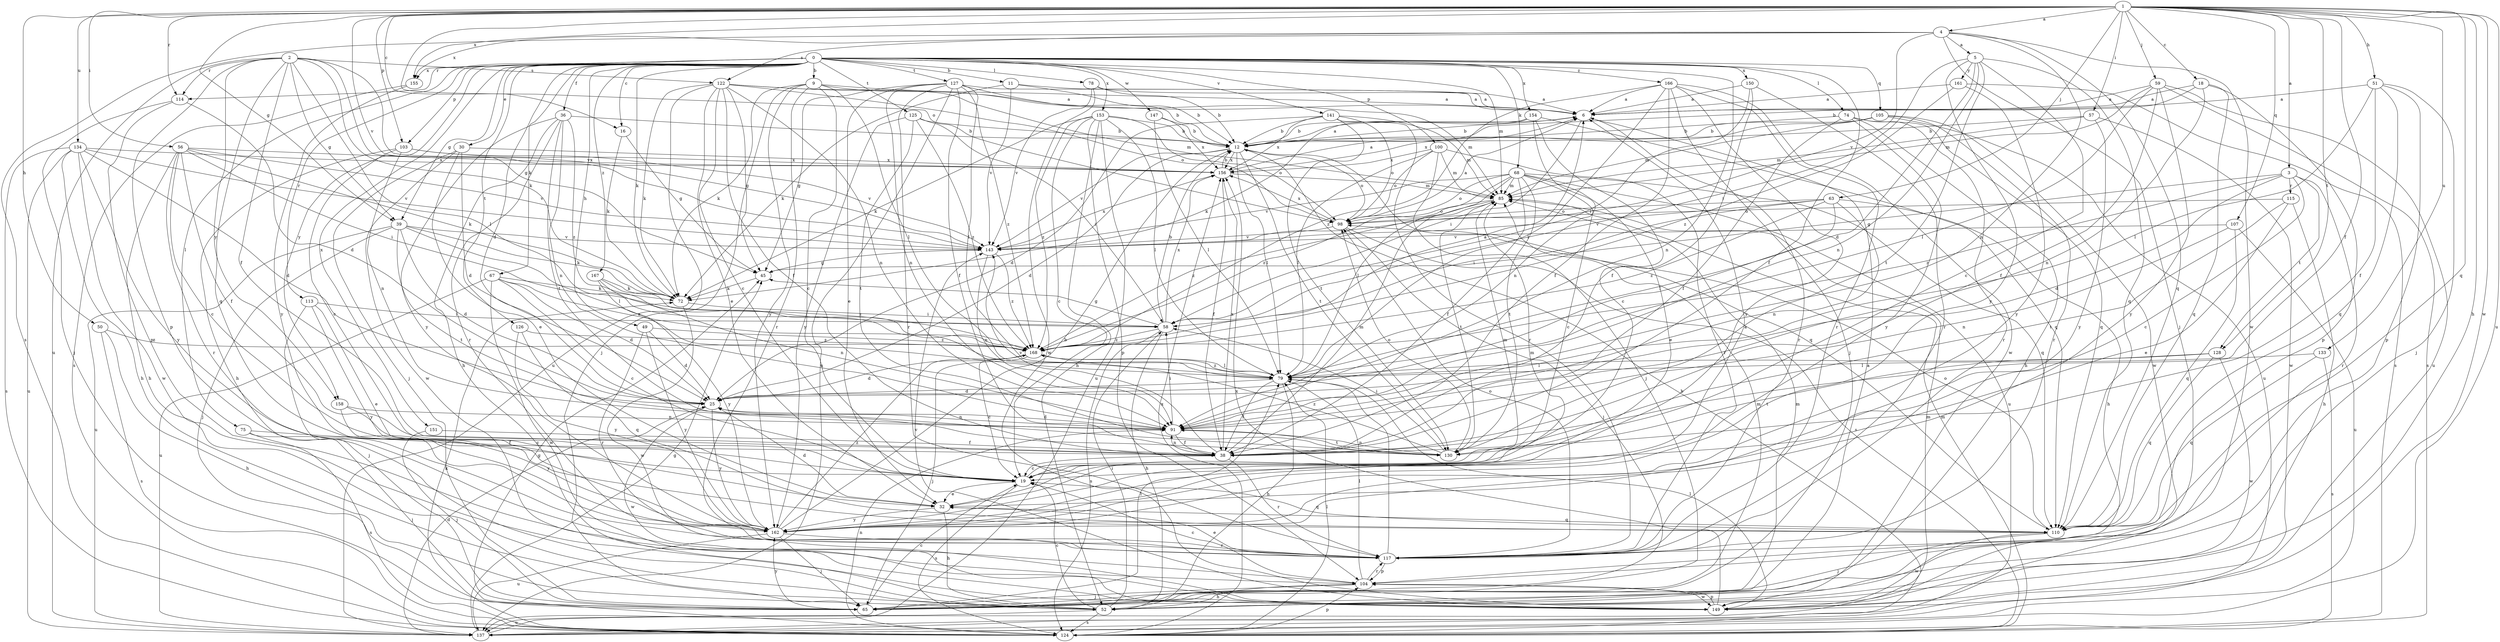 strict digraph  {
0;
1;
2;
3;
4;
5;
6;
9;
11;
12;
16;
18;
19;
25;
30;
32;
36;
38;
39;
45;
49;
50;
51;
52;
56;
57;
58;
59;
63;
65;
67;
68;
72;
74;
75;
78;
79;
85;
91;
98;
100;
103;
104;
105;
107;
110;
113;
114;
115;
117;
122;
124;
125;
126;
127;
128;
130;
133;
134;
137;
141;
143;
147;
149;
150;
151;
153;
154;
155;
156;
158;
161;
162;
166;
167;
168;
0 -> 9  [label=b];
0 -> 11  [label=b];
0 -> 16  [label=c];
0 -> 25  [label=d];
0 -> 30  [label=e];
0 -> 36  [label=f];
0 -> 38  [label=f];
0 -> 39  [label=g];
0 -> 49  [label=h];
0 -> 67  [label=k];
0 -> 68  [label=k];
0 -> 72  [label=k];
0 -> 74  [label=l];
0 -> 75  [label=l];
0 -> 78  [label=l];
0 -> 85  [label=m];
0 -> 91  [label=n];
0 -> 100  [label=p];
0 -> 103  [label=p];
0 -> 105  [label=q];
0 -> 113  [label=r];
0 -> 114  [label=r];
0 -> 125  [label=t];
0 -> 126  [label=t];
0 -> 127  [label=t];
0 -> 141  [label=v];
0 -> 147  [label=w];
0 -> 150  [label=x];
0 -> 151  [label=x];
0 -> 153  [label=x];
0 -> 154  [label=x];
0 -> 155  [label=x];
0 -> 158  [label=y];
0 -> 166  [label=z];
0 -> 167  [label=z];
1 -> 3  [label=a];
1 -> 4  [label=a];
1 -> 16  [label=c];
1 -> 18  [label=c];
1 -> 38  [label=f];
1 -> 39  [label=g];
1 -> 50  [label=h];
1 -> 51  [label=h];
1 -> 52  [label=h];
1 -> 56  [label=i];
1 -> 57  [label=i];
1 -> 59  [label=j];
1 -> 63  [label=j];
1 -> 98  [label=o];
1 -> 103  [label=p];
1 -> 107  [label=q];
1 -> 110  [label=q];
1 -> 114  [label=r];
1 -> 128  [label=t];
1 -> 133  [label=u];
1 -> 134  [label=u];
1 -> 137  [label=u];
1 -> 143  [label=v];
1 -> 149  [label=w];
1 -> 155  [label=x];
2 -> 38  [label=f];
2 -> 39  [label=g];
2 -> 45  [label=g];
2 -> 72  [label=k];
2 -> 79  [label=l];
2 -> 104  [label=p];
2 -> 110  [label=q];
2 -> 114  [label=r];
2 -> 122  [label=s];
2 -> 137  [label=u];
2 -> 143  [label=v];
2 -> 158  [label=y];
3 -> 19  [label=c];
3 -> 25  [label=d];
3 -> 45  [label=g];
3 -> 115  [label=r];
3 -> 117  [label=r];
3 -> 128  [label=t];
3 -> 168  [label=z];
4 -> 5  [label=a];
4 -> 65  [label=j];
4 -> 91  [label=n];
4 -> 110  [label=q];
4 -> 122  [label=s];
4 -> 124  [label=s];
4 -> 143  [label=v];
4 -> 149  [label=w];
4 -> 155  [label=x];
5 -> 19  [label=c];
5 -> 25  [label=d];
5 -> 58  [label=i];
5 -> 91  [label=n];
5 -> 110  [label=q];
5 -> 130  [label=t];
5 -> 161  [label=y];
5 -> 162  [label=y];
6 -> 12  [label=b];
6 -> 58  [label=i];
6 -> 117  [label=r];
9 -> 6  [label=a];
9 -> 19  [label=c];
9 -> 65  [label=j];
9 -> 72  [label=k];
9 -> 79  [label=l];
9 -> 85  [label=m];
9 -> 117  [label=r];
9 -> 162  [label=y];
11 -> 6  [label=a];
11 -> 12  [label=b];
11 -> 72  [label=k];
11 -> 143  [label=v];
12 -> 6  [label=a];
12 -> 25  [label=d];
12 -> 79  [label=l];
12 -> 98  [label=o];
12 -> 110  [label=q];
12 -> 130  [label=t];
12 -> 143  [label=v];
12 -> 156  [label=x];
16 -> 45  [label=g];
16 -> 72  [label=k];
18 -> 6  [label=a];
18 -> 12  [label=b];
18 -> 91  [label=n];
18 -> 104  [label=p];
18 -> 110  [label=q];
19 -> 32  [label=e];
19 -> 85  [label=m];
19 -> 110  [label=q];
19 -> 124  [label=s];
25 -> 91  [label=n];
25 -> 149  [label=w];
25 -> 162  [label=y];
30 -> 25  [label=d];
30 -> 32  [label=e];
30 -> 65  [label=j];
30 -> 149  [label=w];
30 -> 156  [label=x];
32 -> 25  [label=d];
32 -> 52  [label=h];
32 -> 85  [label=m];
32 -> 110  [label=q];
32 -> 162  [label=y];
36 -> 12  [label=b];
36 -> 52  [label=h];
36 -> 91  [label=n];
36 -> 117  [label=r];
36 -> 130  [label=t];
36 -> 162  [label=y];
36 -> 168  [label=z];
38 -> 19  [label=c];
38 -> 85  [label=m];
38 -> 91  [label=n];
38 -> 117  [label=r];
38 -> 143  [label=v];
38 -> 156  [label=x];
39 -> 25  [label=d];
39 -> 65  [label=j];
39 -> 72  [label=k];
39 -> 79  [label=l];
39 -> 130  [label=t];
39 -> 137  [label=u];
39 -> 143  [label=v];
45 -> 72  [label=k];
49 -> 25  [label=d];
49 -> 117  [label=r];
49 -> 162  [label=y];
49 -> 168  [label=z];
50 -> 52  [label=h];
50 -> 124  [label=s];
50 -> 168  [label=z];
51 -> 6  [label=a];
51 -> 38  [label=f];
51 -> 65  [label=j];
51 -> 79  [label=l];
51 -> 104  [label=p];
51 -> 110  [label=q];
52 -> 6  [label=a];
52 -> 19  [label=c];
52 -> 58  [label=i];
52 -> 85  [label=m];
52 -> 124  [label=s];
52 -> 137  [label=u];
56 -> 19  [label=c];
56 -> 38  [label=f];
56 -> 52  [label=h];
56 -> 58  [label=i];
56 -> 72  [label=k];
56 -> 117  [label=r];
56 -> 143  [label=v];
56 -> 156  [label=x];
57 -> 12  [label=b];
57 -> 85  [label=m];
57 -> 149  [label=w];
57 -> 162  [label=y];
58 -> 12  [label=b];
58 -> 45  [label=g];
58 -> 52  [label=h];
58 -> 124  [label=s];
58 -> 156  [label=x];
58 -> 168  [label=z];
59 -> 6  [label=a];
59 -> 38  [label=f];
59 -> 79  [label=l];
59 -> 85  [label=m];
59 -> 124  [label=s];
59 -> 137  [label=u];
59 -> 162  [label=y];
63 -> 52  [label=h];
63 -> 58  [label=i];
63 -> 79  [label=l];
63 -> 91  [label=n];
63 -> 98  [label=o];
63 -> 143  [label=v];
63 -> 168  [label=z];
65 -> 19  [label=c];
65 -> 79  [label=l];
65 -> 85  [label=m];
65 -> 162  [label=y];
67 -> 19  [label=c];
67 -> 25  [label=d];
67 -> 72  [label=k];
67 -> 137  [label=u];
67 -> 149  [label=w];
67 -> 168  [label=z];
68 -> 19  [label=c];
68 -> 32  [label=e];
68 -> 38  [label=f];
68 -> 79  [label=l];
68 -> 85  [label=m];
68 -> 98  [label=o];
68 -> 110  [label=q];
68 -> 130  [label=t];
68 -> 137  [label=u];
68 -> 143  [label=v];
68 -> 168  [label=z];
72 -> 58  [label=i];
72 -> 149  [label=w];
74 -> 12  [label=b];
74 -> 38  [label=f];
74 -> 52  [label=h];
74 -> 110  [label=q];
74 -> 117  [label=r];
74 -> 162  [label=y];
75 -> 38  [label=f];
75 -> 65  [label=j];
75 -> 124  [label=s];
78 -> 6  [label=a];
78 -> 12  [label=b];
78 -> 143  [label=v];
78 -> 149  [label=w];
79 -> 25  [label=d];
79 -> 38  [label=f];
79 -> 52  [label=h];
79 -> 168  [label=z];
85 -> 98  [label=o];
85 -> 130  [label=t];
85 -> 168  [label=z];
91 -> 25  [label=d];
91 -> 38  [label=f];
91 -> 58  [label=i];
91 -> 130  [label=t];
98 -> 6  [label=a];
98 -> 65  [label=j];
98 -> 124  [label=s];
98 -> 143  [label=v];
98 -> 156  [label=x];
100 -> 65  [label=j];
100 -> 79  [label=l];
100 -> 85  [label=m];
100 -> 98  [label=o];
100 -> 117  [label=r];
100 -> 156  [label=x];
103 -> 19  [label=c];
103 -> 52  [label=h];
103 -> 91  [label=n];
103 -> 143  [label=v];
103 -> 156  [label=x];
104 -> 19  [label=c];
104 -> 52  [label=h];
104 -> 65  [label=j];
104 -> 79  [label=l];
104 -> 117  [label=r];
104 -> 149  [label=w];
105 -> 12  [label=b];
105 -> 85  [label=m];
105 -> 117  [label=r];
105 -> 137  [label=u];
105 -> 149  [label=w];
105 -> 156  [label=x];
107 -> 91  [label=n];
107 -> 110  [label=q];
107 -> 137  [label=u];
107 -> 143  [label=v];
110 -> 65  [label=j];
110 -> 98  [label=o];
110 -> 149  [label=w];
113 -> 32  [label=e];
113 -> 58  [label=i];
113 -> 65  [label=j];
113 -> 162  [label=y];
114 -> 25  [label=d];
114 -> 65  [label=j];
114 -> 104  [label=p];
115 -> 32  [label=e];
115 -> 52  [label=h];
115 -> 98  [label=o];
115 -> 130  [label=t];
117 -> 32  [label=e];
117 -> 79  [label=l];
117 -> 98  [label=o];
117 -> 104  [label=p];
122 -> 6  [label=a];
122 -> 19  [label=c];
122 -> 32  [label=e];
122 -> 38  [label=f];
122 -> 45  [label=g];
122 -> 72  [label=k];
122 -> 85  [label=m];
122 -> 91  [label=n];
122 -> 98  [label=o];
122 -> 137  [label=u];
124 -> 12  [label=b];
124 -> 45  [label=g];
124 -> 72  [label=k];
124 -> 79  [label=l];
124 -> 85  [label=m];
124 -> 91  [label=n];
124 -> 104  [label=p];
124 -> 156  [label=x];
125 -> 12  [label=b];
125 -> 58  [label=i];
125 -> 130  [label=t];
125 -> 162  [label=y];
125 -> 168  [label=z];
126 -> 110  [label=q];
126 -> 162  [label=y];
126 -> 168  [label=z];
127 -> 6  [label=a];
127 -> 12  [label=b];
127 -> 32  [label=e];
127 -> 38  [label=f];
127 -> 45  [label=g];
127 -> 79  [label=l];
127 -> 91  [label=n];
127 -> 117  [label=r];
127 -> 137  [label=u];
127 -> 168  [label=z];
128 -> 79  [label=l];
128 -> 110  [label=q];
128 -> 130  [label=t];
128 -> 149  [label=w];
130 -> 58  [label=i];
130 -> 91  [label=n];
130 -> 98  [label=o];
130 -> 168  [label=z];
133 -> 79  [label=l];
133 -> 110  [label=q];
133 -> 124  [label=s];
134 -> 25  [label=d];
134 -> 52  [label=h];
134 -> 124  [label=s];
134 -> 137  [label=u];
134 -> 143  [label=v];
134 -> 149  [label=w];
134 -> 156  [label=x];
134 -> 162  [label=y];
137 -> 25  [label=d];
137 -> 45  [label=g];
137 -> 85  [label=m];
141 -> 12  [label=b];
141 -> 25  [label=d];
141 -> 85  [label=m];
141 -> 98  [label=o];
141 -> 117  [label=r];
141 -> 130  [label=t];
141 -> 156  [label=x];
143 -> 45  [label=g];
143 -> 91  [label=n];
143 -> 156  [label=x];
143 -> 168  [label=z];
147 -> 12  [label=b];
147 -> 79  [label=l];
147 -> 156  [label=x];
149 -> 79  [label=l];
149 -> 104  [label=p];
149 -> 143  [label=v];
149 -> 156  [label=x];
150 -> 6  [label=a];
150 -> 38  [label=f];
150 -> 58  [label=i];
150 -> 117  [label=r];
151 -> 38  [label=f];
151 -> 65  [label=j];
153 -> 12  [label=b];
153 -> 19  [label=c];
153 -> 52  [label=h];
153 -> 72  [label=k];
153 -> 79  [label=l];
153 -> 98  [label=o];
153 -> 104  [label=p];
153 -> 137  [label=u];
153 -> 168  [label=z];
154 -> 12  [label=b];
154 -> 19  [label=c];
154 -> 72  [label=k];
154 -> 91  [label=n];
154 -> 110  [label=q];
155 -> 124  [label=s];
155 -> 162  [label=y];
156 -> 6  [label=a];
156 -> 12  [label=b];
156 -> 38  [label=f];
156 -> 85  [label=m];
158 -> 19  [label=c];
158 -> 91  [label=n];
158 -> 162  [label=y];
161 -> 6  [label=a];
161 -> 124  [label=s];
161 -> 162  [label=y];
161 -> 168  [label=z];
162 -> 6  [label=a];
162 -> 12  [label=b];
162 -> 65  [label=j];
162 -> 117  [label=r];
162 -> 137  [label=u];
162 -> 168  [label=z];
166 -> 6  [label=a];
166 -> 38  [label=f];
166 -> 65  [label=j];
166 -> 79  [label=l];
166 -> 117  [label=r];
166 -> 149  [label=w];
166 -> 162  [label=y];
166 -> 168  [label=z];
167 -> 72  [label=k];
167 -> 91  [label=n];
167 -> 162  [label=y];
167 -> 168  [label=z];
168 -> 6  [label=a];
168 -> 19  [label=c];
168 -> 25  [label=d];
168 -> 65  [label=j];
168 -> 79  [label=l];
}
